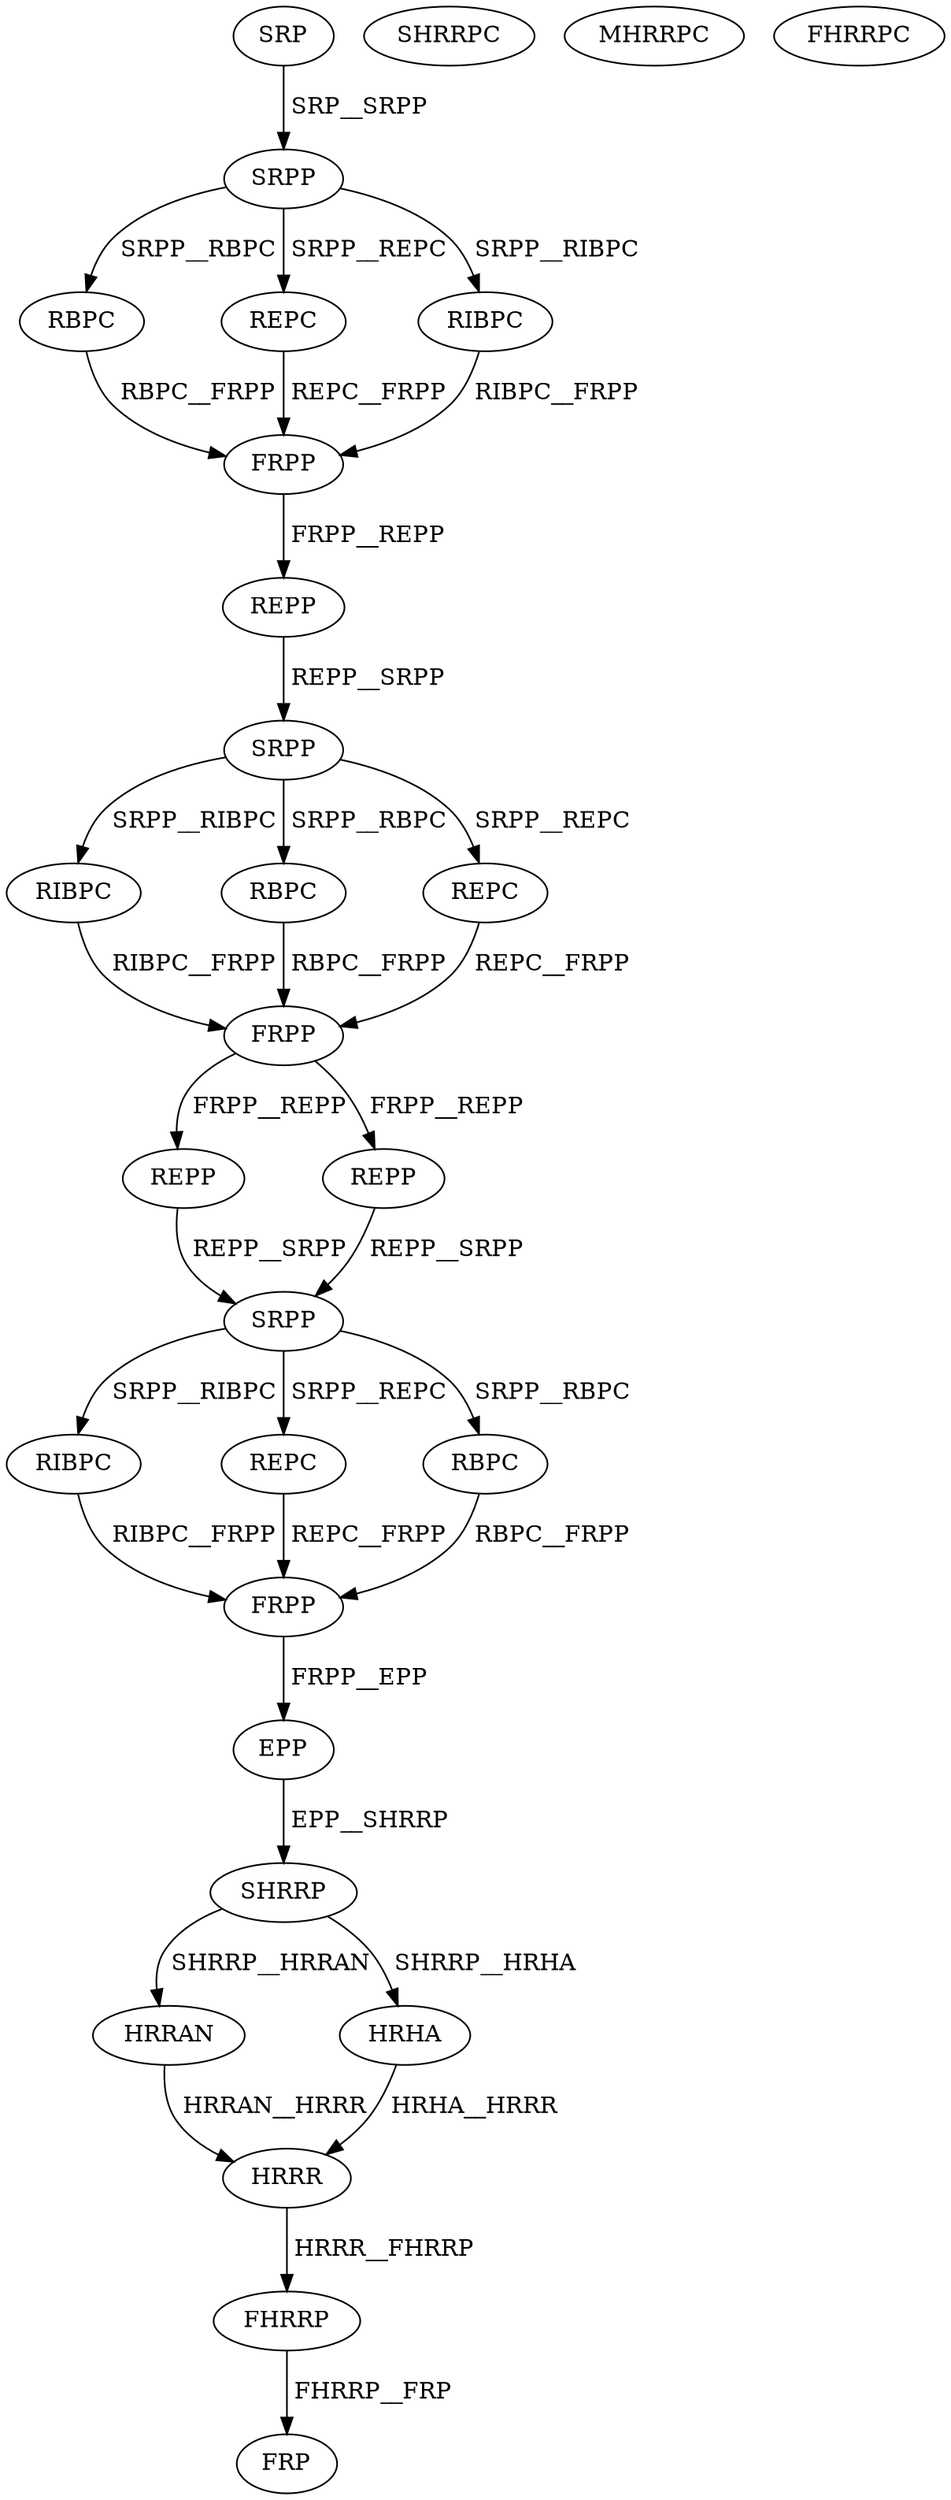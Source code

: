 digraph G { 
1 [label="SRP",color=black,fontcolor=black];
2 [label="SRPP",color=black,fontcolor=black];
3 [label="RBPC",color=black,fontcolor=black];
4 [label="REPC",color=black,fontcolor=black];
5 [label="RIBPC",color=black,fontcolor=black];
6 [label="FRPP",color=black,fontcolor=black];
7 [label="REPP",color=black,fontcolor=black];
8 [label="SRPP",color=black,fontcolor=black];
9 [label="RIBPC",color=black,fontcolor=black];
10 [label="RBPC",color=black,fontcolor=black];
11 [label="REPC",color=black,fontcolor=black];
12 [label="FRPP",color=black,fontcolor=black];
13 [label="REPP",color=black,fontcolor=black];
14 [label="REPP",color=black,fontcolor=black];
15 [label="SRPP",color=black,fontcolor=black];
16 [label="RIBPC",color=black,fontcolor=black];
17 [label="REPC",color=black,fontcolor=black];
18 [label="RBPC",color=black,fontcolor=black];
19 [label="FRPP",color=black,fontcolor=black];
20 [label="EPP",color=black,fontcolor=black];
21 [label="SHRRP",color=black,fontcolor=black];
22 [label="SHRRPC",color=black,fontcolor=black];
23 [label="MHRRPC",color=black,fontcolor=black];
24 [label="FHRRPC",color=black,fontcolor=black];
25 [label="HRRAN",color=black,fontcolor=black];
26 [label="HRHA",color=black,fontcolor=black];
27 [label="HRRR",color=black,fontcolor=black];
28 [label="FHRRP",color=black,fontcolor=black];
29 [label="FRP",color=black,fontcolor=black];
1->2[label=" SRP__SRPP",color=black,fontcolor=black];
2->3[label=" SRPP__RBPC",color=black,fontcolor=black];
2->4[label=" SRPP__REPC",color=black,fontcolor=black];
2->5[label=" SRPP__RIBPC",color=black,fontcolor=black];
3->6[label=" RBPC__FRPP",color=black,fontcolor=black];
4->6[label=" REPC__FRPP",color=black,fontcolor=black];
5->6[label=" RIBPC__FRPP",color=black,fontcolor=black];
6->7[label=" FRPP__REPP",color=black,fontcolor=black];
7->8[label=" REPP__SRPP",color=black,fontcolor=black];
8->9[label=" SRPP__RIBPC",color=black,fontcolor=black];
8->10[label=" SRPP__RBPC",color=black,fontcolor=black];
8->11[label=" SRPP__REPC",color=black,fontcolor=black];
9->12[label=" RIBPC__FRPP",color=black,fontcolor=black];
10->12[label=" RBPC__FRPP",color=black,fontcolor=black];
11->12[label=" REPC__FRPP",color=black,fontcolor=black];
12->13[label=" FRPP__REPP",color=black,fontcolor=black];
12->14[label=" FRPP__REPP",color=black,fontcolor=black];
13->15[label=" REPP__SRPP",color=black,fontcolor=black];
14->15[label=" REPP__SRPP",color=black,fontcolor=black];
15->16[label=" SRPP__RIBPC",color=black,fontcolor=black];
15->17[label=" SRPP__REPC",color=black,fontcolor=black];
15->18[label=" SRPP__RBPC",color=black,fontcolor=black];
16->19[label=" RIBPC__FRPP",color=black,fontcolor=black];
17->19[label=" REPC__FRPP",color=black,fontcolor=black];
18->19[label=" RBPC__FRPP",color=black,fontcolor=black];
19->20[label=" FRPP__EPP",color=black,fontcolor=black];
20->21[label=" EPP__SHRRP",color=black,fontcolor=black];
21->25[label=" SHRRP__HRRAN",color=black,fontcolor=black];
21->26[label=" SHRRP__HRHA",color=black,fontcolor=black];
25->27[label=" HRRAN__HRRR",color=black,fontcolor=black];
26->27[label=" HRHA__HRRR",color=black,fontcolor=black];
27->28[label=" HRRR__FHRRP",color=black,fontcolor=black];
28->29[label=" FHRRP__FRP",color=black,fontcolor=black];
}
